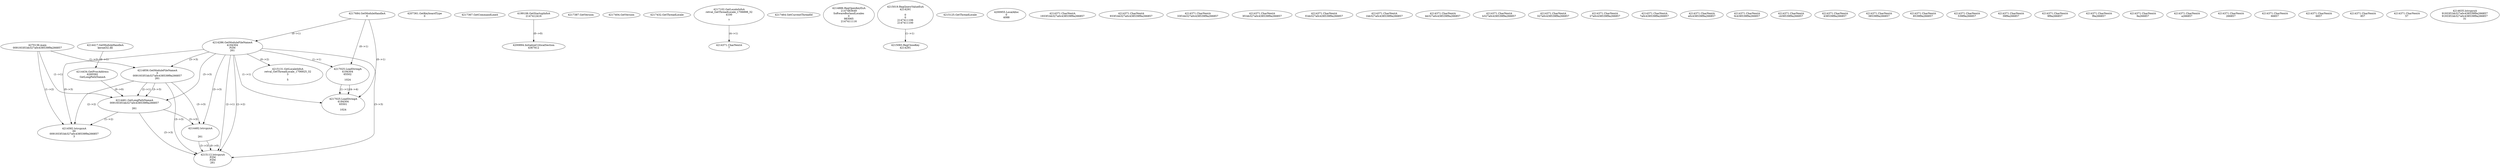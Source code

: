 // Global SCDG with merge call
digraph {
	0 [label="4270136.main
0091933f1bb327a0c438539f9a266857"]
	1 [label="4217684.GetModuleHandleA
0"]
	2 [label="4207361.GetKeyboardType
0"]
	3 [label="4217367.GetCommandLineA
"]
	4 [label="4199106.GetStartupInfoA
2147412416"]
	5 [label="4217387.GetVersion
"]
	6 [label="4217404.GetVersion
"]
	7 [label="4217432.GetThreadLocale
"]
	8 [label="4217102.GetLocaleInfoA
retval_GetThreadLocale_1706898_32
4100

7"]
	9 [label="4217464.GetCurrentThreadId
"]
	10 [label="4214286.GetModuleFileNameA
4194304
PZM
261"]
	1 -> 10 [label="(0-->1)"]
	11 [label="4214856.GetModuleFileNameA
0
0091933f1bb327a0c438539f9a266857
261"]
	0 -> 11 [label="(1-->2)"]
	10 -> 11 [label="(3-->3)"]
	12 [label="4214886.RegOpenKeyExA
2147483649
Software\Borland\Locales
0
983065
2147411116"]
	13 [label="4214417.GetModuleHandleA
kernel32.dll"]
	14 [label="4214434.GetProcAddress
6295592
GetLongPathNameA"]
	13 -> 14 [label="(0-->1)"]
	15 [label="4214461.GetLongPathNameA
0091933f1bb327a0c438539f9a266857

261"]
	0 -> 15 [label="(1-->1)"]
	11 -> 15 [label="(2-->1)"]
	10 -> 15 [label="(3-->3)"]
	11 -> 15 [label="(3-->3)"]
	14 -> 15 [label="(0-->0)"]
	16 [label="4214482.lstrcpynA


261"]
	10 -> 16 [label="(3-->3)"]
	11 -> 16 [label="(3-->3)"]
	15 -> 16 [label="(3-->3)"]
	17 [label="4215019.RegQueryValueExA
4214291

0
0
2147411106
2147411100"]
	18 [label="4215083.RegCloseKey
4214291"]
	17 -> 18 [label="(1-->1)"]
	19 [label="4215112.lstrcpynA
PZM
PZM
261"]
	10 -> 19 [label="(2-->1)"]
	10 -> 19 [label="(2-->2)"]
	10 -> 19 [label="(3-->3)"]
	11 -> 19 [label="(3-->3)"]
	15 -> 19 [label="(3-->3)"]
	16 -> 19 [label="(3-->3)"]
	16 -> 19 [label="(0-->0)"]
	20 [label="4215125.GetThreadLocale
"]
	21 [label="4215131.GetLocaleInfoA
retval_GetThreadLocale_1706925_32
3

5"]
	10 -> 21 [label="(0-->2)"]
	22 [label="4217025.LoadStringA
4194304
65502

1024"]
	1 -> 22 [label="(0-->1)"]
	10 -> 22 [label="(1-->1)"]
	23 [label="4217025.LoadStringA
4194304
65501

1024"]
	1 -> 23 [label="(0-->1)"]
	10 -> 23 [label="(1-->1)"]
	22 -> 23 [label="(1-->1)"]
	22 -> 23 [label="(4-->4)"]
	24 [label="4200894.InitializeCriticalSection
4367812"]
	4 -> 24 [label="(0-->0)"]
	25 [label="4200955.LocalAlloc
0
4088"]
	26 [label="4214582.lstrcpynA
00
0091933f1bb327a0c438539f9a266857
3"]
	0 -> 26 [label="(1-->2)"]
	11 -> 26 [label="(2-->2)"]
	15 -> 26 [label="(1-->2)"]
	10 -> 26 [label="(0-->3)"]
	27 [label="4214371.CharNextA
1933f1bb327a0c438539f9a266857"]
	28 [label="4214371.CharNextA
933f1bb327a0c438539f9a266857"]
	29 [label="4214371.CharNextA
33f1bb327a0c438539f9a266857"]
	30 [label="4214371.CharNextA
3f1bb327a0c438539f9a266857"]
	31 [label="4214371.CharNextA
f1bb327a0c438539f9a266857"]
	32 [label="4214371.CharNextA
1bb327a0c438539f9a266857"]
	33 [label="4214371.CharNextA
bb327a0c438539f9a266857"]
	34 [label="4214371.CharNextA
b327a0c438539f9a266857"]
	35 [label="4214371.CharNextA
327a0c438539f9a266857"]
	36 [label="4214371.CharNextA
27a0c438539f9a266857"]
	37 [label="4214371.CharNextA
7a0c438539f9a266857"]
	38 [label="4214371.CharNextA
a0c438539f9a266857"]
	39 [label="4214371.CharNextA
0c438539f9a266857"]
	40 [label="4214371.CharNextA
c438539f9a266857"]
	41 [label="4214371.CharNextA
438539f9a266857"]
	42 [label="4214371.CharNextA
38539f9a266857"]
	43 [label="4214371.CharNextA
8539f9a266857"]
	44 [label="4214371.CharNextA
539f9a266857"]
	45 [label="4214371.CharNextA
39f9a266857"]
	46 [label="4214371.CharNextA
9f9a266857"]
	47 [label="4214371.CharNextA
f9a266857"]
	48 [label="4214371.CharNextA
9a266857"]
	49 [label="4214371.CharNextA
a266857"]
	50 [label="4214371.CharNextA
266857"]
	51 [label="4214371.CharNextA
66857"]
	52 [label="4214371.CharNextA
6857"]
	53 [label="4214371.CharNextA
857"]
	54 [label="4214371.CharNextA
57"]
	55 [label="4214371.CharNextA
7"]
	8 -> 55 [label="(4-->1)"]
	56 [label="4214635.lstrcpynA
91933f1bb327a0c438539f9a266857
91933f1bb327a0c438539f9a266857
31"]
}

